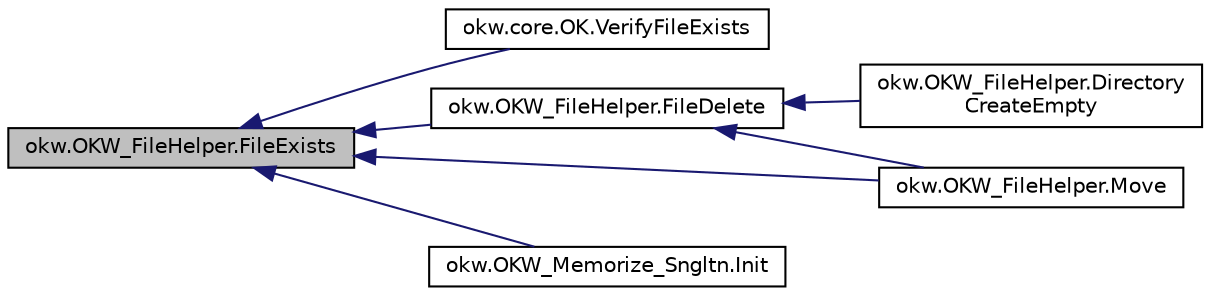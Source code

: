 digraph "okw.OKW_FileHelper.FileExists"
{
 // INTERACTIVE_SVG=YES
  edge [fontname="Helvetica",fontsize="10",labelfontname="Helvetica",labelfontsize="10"];
  node [fontname="Helvetica",fontsize="10",shape=record];
  rankdir="LR";
  Node36 [label="okw.OKW_FileHelper.FileExists",height=0.2,width=0.4,color="black", fillcolor="grey75", style="filled", fontcolor="black"];
  Node36 -> Node37 [dir="back",color="midnightblue",fontsize="10",style="solid",fontname="Helvetica"];
  Node37 [label="okw.core.OK.VerifyFileExists",height=0.2,width=0.4,color="black", fillcolor="white", style="filled",URL="$classokw_1_1core_1_1_o_k.html#a8afdd9c8a47dc54aced5cce6226678ad",tooltip="Prüft, ob die gegebene Datei existiert. "];
  Node36 -> Node38 [dir="back",color="midnightblue",fontsize="10",style="solid",fontname="Helvetica"];
  Node38 [label="okw.OKW_FileHelper.FileDelete",height=0.2,width=0.4,color="black", fillcolor="white", style="filled",URL="$classokw_1_1_o_k_w___file_helper.html#ac34d6c5e6786bf303c70bd1d3e507f63",tooltip="Löscht die gegebene Datei fpsPaFiNa. "];
  Node38 -> Node39 [dir="back",color="midnightblue",fontsize="10",style="solid",fontname="Helvetica"];
  Node39 [label="okw.OKW_FileHelper.Directory\lCreateEmpty",height=0.2,width=0.4,color="black", fillcolor="white", style="filled",URL="$classokw_1_1_o_k_w___file_helper.html#aa473ae2d5c368af206b84a19e3b0df03"];
  Node38 -> Node40 [dir="back",color="midnightblue",fontsize="10",style="solid",fontname="Helvetica"];
  Node40 [label="okw.OKW_FileHelper.Move",height=0.2,width=0.4,color="black", fillcolor="white", style="filled",URL="$classokw_1_1_o_k_w___file_helper.html#ab76a6f079ed280bcd2dc088b4da29ff0",tooltip="Verschiebt die gegeben Quell-Datei zu einer neuen Ziel-Datei. "];
  Node36 -> Node40 [dir="back",color="midnightblue",fontsize="10",style="solid",fontname="Helvetica"];
  Node36 -> Node41 [dir="back",color="midnightblue",fontsize="10",style="solid",fontname="Helvetica"];
  Node41 [label="okw.OKW_Memorize_Sngltn.Init",height=0.2,width=0.4,color="black", fillcolor="white", style="filled",URL="$classokw_1_1_o_k_w___memorize___sngltn.html#aafe19090af20af9015a07f0d527e6250",tooltip="Initialsiert die Klasse OKW.OKW_Memorize. "];
}
